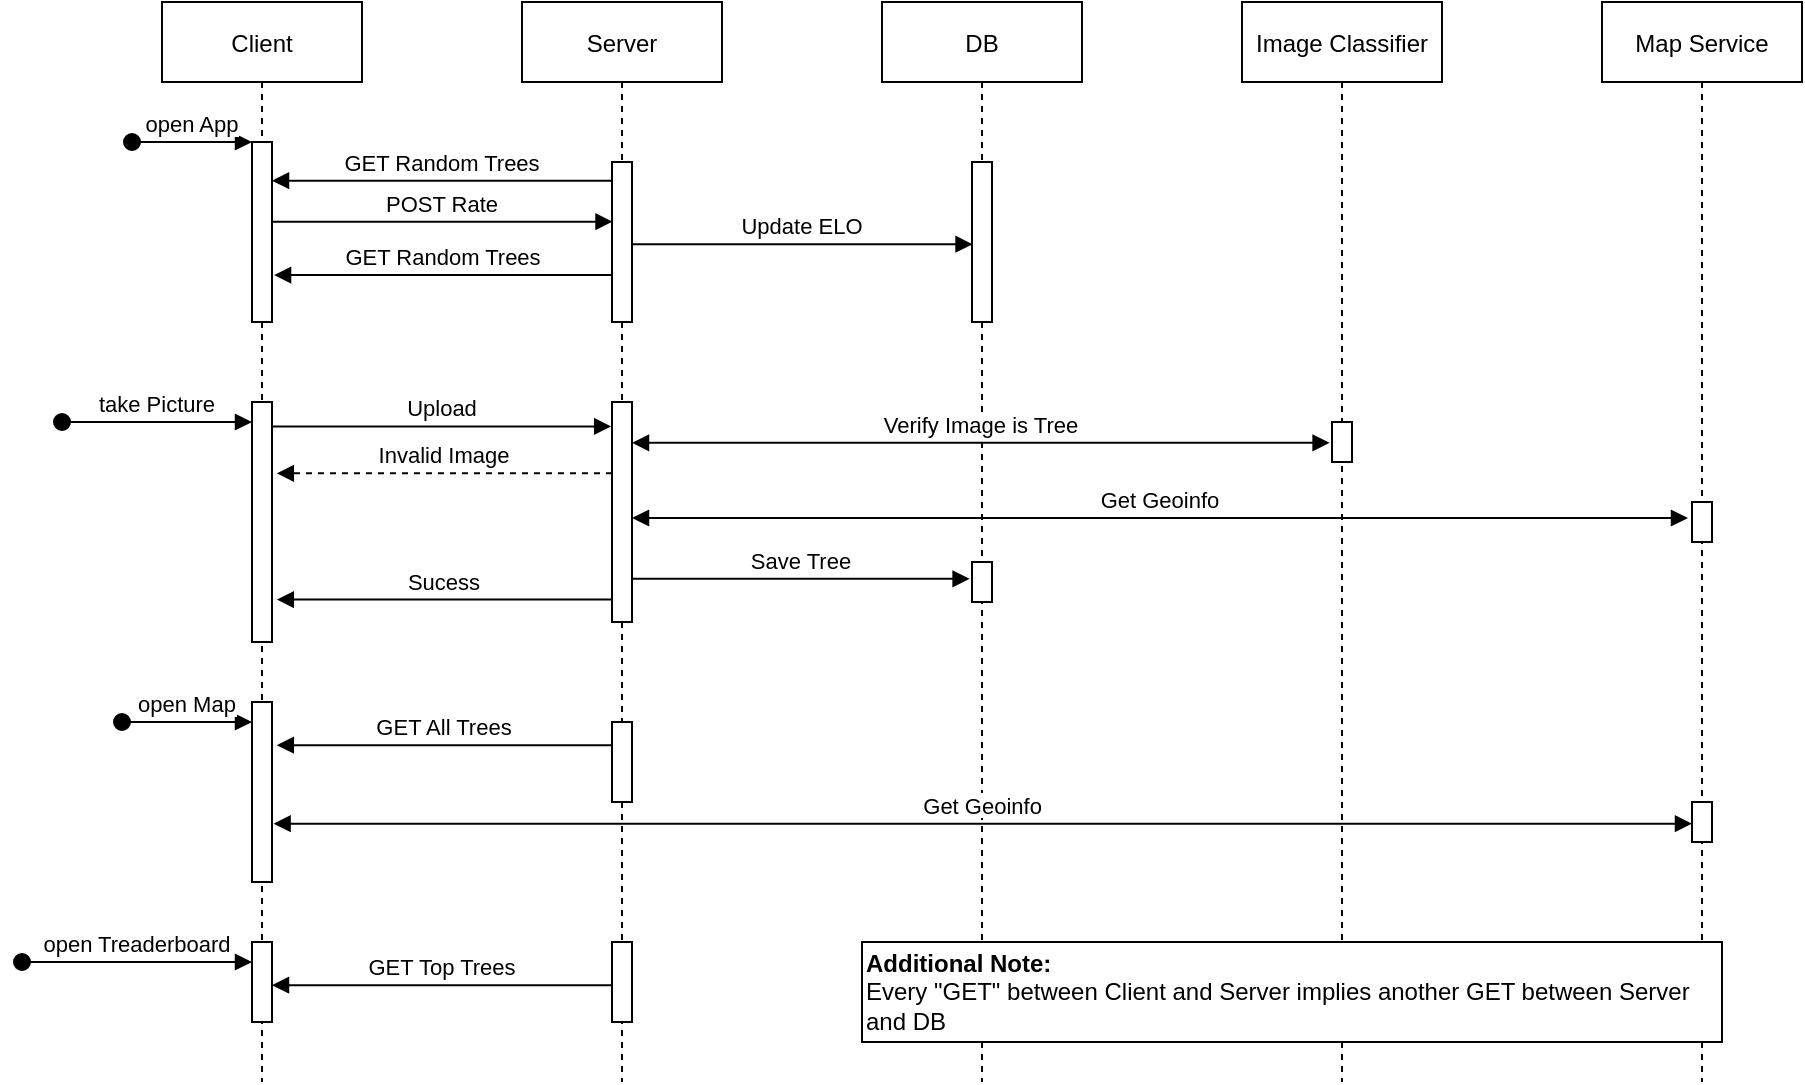 <mxfile version="16.0.2" type="device"><diagram id="kgpKYQtTHZ0yAKxKKP6v" name="Page-1"><mxGraphModel dx="757" dy="538" grid="1" gridSize="10" guides="1" tooltips="1" connect="1" arrows="1" fold="1" page="1" pageScale="1" pageWidth="850" pageHeight="1100" math="0" shadow="0"><root><mxCell id="0"/><mxCell id="1" parent="0"/><mxCell id="3nuBFxr9cyL0pnOWT2aG-1" value="Client" style="shape=umlLifeline;perimeter=lifelinePerimeter;container=1;collapsible=0;recursiveResize=0;rounded=0;shadow=0;strokeWidth=1;" parent="1" vertex="1"><mxGeometry x="120" y="80" width="100" height="540" as="geometry"/></mxCell><mxCell id="3nuBFxr9cyL0pnOWT2aG-2" value="" style="points=[];perimeter=orthogonalPerimeter;rounded=0;shadow=0;strokeWidth=1;" parent="3nuBFxr9cyL0pnOWT2aG-1" vertex="1"><mxGeometry x="45" y="70" width="10" height="90" as="geometry"/></mxCell><mxCell id="3nuBFxr9cyL0pnOWT2aG-3" value="open App" style="verticalAlign=bottom;startArrow=oval;endArrow=block;startSize=8;shadow=0;strokeWidth=1;" parent="3nuBFxr9cyL0pnOWT2aG-1" target="3nuBFxr9cyL0pnOWT2aG-2" edge="1"><mxGeometry relative="1" as="geometry"><mxPoint x="-15" y="70" as="sourcePoint"/></mxGeometry></mxCell><mxCell id="0fEgwG4OjpniwrnpptaY-19" value="" style="points=[];perimeter=orthogonalPerimeter;rounded=0;shadow=0;strokeWidth=1;" vertex="1" parent="3nuBFxr9cyL0pnOWT2aG-1"><mxGeometry x="45" y="200" width="10" height="120" as="geometry"/></mxCell><mxCell id="0fEgwG4OjpniwrnpptaY-28" value="" style="points=[];perimeter=orthogonalPerimeter;rounded=0;shadow=0;strokeWidth=1;" vertex="1" parent="3nuBFxr9cyL0pnOWT2aG-1"><mxGeometry x="45" y="350" width="10" height="90" as="geometry"/></mxCell><mxCell id="0fEgwG4OjpniwrnpptaY-29" value="open Map" style="verticalAlign=bottom;startArrow=oval;endArrow=block;startSize=8;shadow=0;strokeWidth=1;" edge="1" parent="3nuBFxr9cyL0pnOWT2aG-1" target="0fEgwG4OjpniwrnpptaY-28"><mxGeometry relative="1" as="geometry"><mxPoint x="-20" y="360" as="sourcePoint"/><mxPoint x="45" y="360" as="targetPoint"/></mxGeometry></mxCell><mxCell id="0fEgwG4OjpniwrnpptaY-40" value="" style="points=[];perimeter=orthogonalPerimeter;rounded=0;shadow=0;strokeWidth=1;" vertex="1" parent="3nuBFxr9cyL0pnOWT2aG-1"><mxGeometry x="45" y="470" width="10" height="40" as="geometry"/></mxCell><mxCell id="3nuBFxr9cyL0pnOWT2aG-5" value="Server" style="shape=umlLifeline;perimeter=lifelinePerimeter;container=1;collapsible=0;recursiveResize=0;rounded=0;shadow=0;strokeWidth=1;" parent="1" vertex="1"><mxGeometry x="300" y="80" width="100" height="540" as="geometry"/></mxCell><mxCell id="3nuBFxr9cyL0pnOWT2aG-6" value="" style="points=[];perimeter=orthogonalPerimeter;rounded=0;shadow=0;strokeWidth=1;" parent="3nuBFxr9cyL0pnOWT2aG-5" vertex="1"><mxGeometry x="45" y="80" width="10" height="80" as="geometry"/></mxCell><mxCell id="0fEgwG4OjpniwrnpptaY-15" value="" style="points=[];perimeter=orthogonalPerimeter;rounded=0;shadow=0;strokeWidth=1;" vertex="1" parent="3nuBFxr9cyL0pnOWT2aG-5"><mxGeometry x="45" y="200" width="10" height="110" as="geometry"/></mxCell><mxCell id="0fEgwG4OjpniwrnpptaY-36" value="" style="points=[];perimeter=orthogonalPerimeter;rounded=0;shadow=0;strokeWidth=1;" vertex="1" parent="3nuBFxr9cyL0pnOWT2aG-5"><mxGeometry x="45" y="360" width="10" height="40" as="geometry"/></mxCell><mxCell id="0fEgwG4OjpniwrnpptaY-42" value="" style="points=[];perimeter=orthogonalPerimeter;rounded=0;shadow=0;strokeWidth=1;" vertex="1" parent="3nuBFxr9cyL0pnOWT2aG-5"><mxGeometry x="45" y="470" width="10" height="40" as="geometry"/></mxCell><mxCell id="3nuBFxr9cyL0pnOWT2aG-8" value="POST Rate" style="verticalAlign=bottom;endArrow=block;entryX=0.026;entryY=0.373;shadow=0;strokeWidth=1;entryDx=0;entryDy=0;entryPerimeter=0;" parent="1" source="3nuBFxr9cyL0pnOWT2aG-2" target="3nuBFxr9cyL0pnOWT2aG-6" edge="1"><mxGeometry relative="1" as="geometry"><mxPoint x="275" y="160" as="sourcePoint"/></mxGeometry></mxCell><mxCell id="3nuBFxr9cyL0pnOWT2aG-9" value="GET Random Trees" style="verticalAlign=bottom;endArrow=block;entryX=1;entryY=0.215;shadow=0;strokeWidth=1;entryDx=0;entryDy=0;entryPerimeter=0;" parent="1" source="3nuBFxr9cyL0pnOWT2aG-6" target="3nuBFxr9cyL0pnOWT2aG-2" edge="1"><mxGeometry relative="1" as="geometry"><mxPoint x="240" y="200" as="sourcePoint"/></mxGeometry></mxCell><mxCell id="0fEgwG4OjpniwrnpptaY-1" value="DB" style="shape=umlLifeline;perimeter=lifelinePerimeter;container=1;collapsible=0;recursiveResize=0;rounded=0;shadow=0;strokeWidth=1;" vertex="1" parent="1"><mxGeometry x="480" y="80" width="100" height="540" as="geometry"/></mxCell><mxCell id="0fEgwG4OjpniwrnpptaY-2" value="" style="points=[];perimeter=orthogonalPerimeter;rounded=0;shadow=0;strokeWidth=1;" vertex="1" parent="0fEgwG4OjpniwrnpptaY-1"><mxGeometry x="45" y="80" width="10" height="80" as="geometry"/></mxCell><mxCell id="0fEgwG4OjpniwrnpptaY-44" value="" style="points=[];perimeter=orthogonalPerimeter;rounded=0;shadow=0;strokeWidth=1;" vertex="1" parent="0fEgwG4OjpniwrnpptaY-1"><mxGeometry x="45" y="280" width="10" height="20" as="geometry"/></mxCell><mxCell id="0fEgwG4OjpniwrnpptaY-4" value="Image Classifier" style="shape=umlLifeline;perimeter=lifelinePerimeter;container=1;collapsible=0;recursiveResize=0;rounded=0;shadow=0;strokeWidth=1;" vertex="1" parent="1"><mxGeometry x="660" y="80" width="100" height="540" as="geometry"/></mxCell><mxCell id="0fEgwG4OjpniwrnpptaY-5" value="" style="points=[];perimeter=orthogonalPerimeter;rounded=0;shadow=0;strokeWidth=1;" vertex="1" parent="0fEgwG4OjpniwrnpptaY-4"><mxGeometry x="45" y="210" width="10" height="20" as="geometry"/></mxCell><mxCell id="0fEgwG4OjpniwrnpptaY-7" value="Map Service" style="shape=umlLifeline;perimeter=lifelinePerimeter;container=1;collapsible=0;recursiveResize=0;rounded=0;shadow=0;strokeWidth=1;" vertex="1" parent="1"><mxGeometry x="840" y="80" width="100" height="540" as="geometry"/></mxCell><mxCell id="0fEgwG4OjpniwrnpptaY-8" value="" style="points=[];perimeter=orthogonalPerimeter;rounded=0;shadow=0;strokeWidth=1;" vertex="1" parent="0fEgwG4OjpniwrnpptaY-7"><mxGeometry x="45" y="250" width="10" height="20" as="geometry"/></mxCell><mxCell id="0fEgwG4OjpniwrnpptaY-35" value="" style="points=[];perimeter=orthogonalPerimeter;rounded=0;shadow=0;strokeWidth=1;" vertex="1" parent="0fEgwG4OjpniwrnpptaY-7"><mxGeometry x="45" y="400" width="10" height="20" as="geometry"/></mxCell><mxCell id="0fEgwG4OjpniwrnpptaY-10" value="Update ELO" style="verticalAlign=bottom;endArrow=block;entryX=0.026;entryY=0.514;shadow=0;strokeWidth=1;entryDx=0;entryDy=0;entryPerimeter=0;" edge="1" parent="1" source="3nuBFxr9cyL0pnOWT2aG-6" target="0fEgwG4OjpniwrnpptaY-2"><mxGeometry relative="1" as="geometry"><mxPoint x="380" y="200" as="sourcePoint"/><mxPoint x="525.77" y="220.0" as="targetPoint"/></mxGeometry></mxCell><mxCell id="0fEgwG4OjpniwrnpptaY-17" value="GET Random Trees" style="verticalAlign=bottom;endArrow=block;entryX=1.103;entryY=0.739;shadow=0;strokeWidth=1;entryDx=0;entryDy=0;entryPerimeter=0;" edge="1" parent="1" source="3nuBFxr9cyL0pnOWT2aG-6" target="3nuBFxr9cyL0pnOWT2aG-2"><mxGeometry relative="1" as="geometry"><mxPoint x="355" y="175.2" as="sourcePoint"/><mxPoint x="187.05" y="175.2" as="targetPoint"/></mxGeometry></mxCell><mxCell id="0fEgwG4OjpniwrnpptaY-18" value="take Picture" style="verticalAlign=bottom;startArrow=oval;endArrow=block;startSize=8;shadow=0;strokeWidth=1;" edge="1" parent="1" target="0fEgwG4OjpniwrnpptaY-19"><mxGeometry relative="1" as="geometry"><mxPoint x="70" y="290" as="sourcePoint"/><mxPoint x="175" y="160" as="targetPoint"/></mxGeometry></mxCell><mxCell id="0fEgwG4OjpniwrnpptaY-24" value="Upload" style="verticalAlign=bottom;endArrow=block;shadow=0;strokeWidth=1;entryX=-0.04;entryY=0.111;entryDx=0;entryDy=0;entryPerimeter=0;" edge="1" parent="1" source="0fEgwG4OjpniwrnpptaY-19" target="0fEgwG4OjpniwrnpptaY-15"><mxGeometry relative="1" as="geometry"><mxPoint x="185" y="199.84" as="sourcePoint"/><mxPoint x="340" y="290" as="targetPoint"/></mxGeometry></mxCell><mxCell id="0fEgwG4OjpniwrnpptaY-25" value="Verify Image is Tree" style="verticalAlign=bottom;endArrow=block;entryX=-0.12;entryY=0.52;shadow=0;strokeWidth=1;entryDx=0;entryDy=0;entryPerimeter=0;startArrow=block;startFill=1;" edge="1" parent="1" source="0fEgwG4OjpniwrnpptaY-15" target="0fEgwG4OjpniwrnpptaY-5"><mxGeometry relative="1" as="geometry"><mxPoint x="365" y="211.12" as="sourcePoint"/><mxPoint x="535.26" y="211.12" as="targetPoint"/></mxGeometry></mxCell><mxCell id="0fEgwG4OjpniwrnpptaY-27" value="Invalid Image" style="verticalAlign=bottom;endArrow=block;entryX=1.24;entryY=0.297;shadow=0;strokeWidth=1;entryDx=0;entryDy=0;entryPerimeter=0;dashed=1;" edge="1" parent="1" source="0fEgwG4OjpniwrnpptaY-15" target="0fEgwG4OjpniwrnpptaY-19"><mxGeometry relative="1" as="geometry"><mxPoint x="338.97" y="400" as="sourcePoint"/><mxPoint x="170.0" y="400" as="targetPoint"/></mxGeometry></mxCell><mxCell id="0fEgwG4OjpniwrnpptaY-32" value="Get Geoinfo" style="verticalAlign=bottom;endArrow=block;entryX=-0.2;entryY=0.4;shadow=0;strokeWidth=1;entryDx=0;entryDy=0;entryPerimeter=0;startArrow=block;startFill=1;" edge="1" parent="1" source="0fEgwG4OjpniwrnpptaY-15" target="0fEgwG4OjpniwrnpptaY-8"><mxGeometry relative="1" as="geometry"><mxPoint x="365" y="307.48" as="sourcePoint"/><mxPoint x="713.72" y="307.48" as="targetPoint"/></mxGeometry></mxCell><mxCell id="0fEgwG4OjpniwrnpptaY-33" value="Sucess" style="verticalAlign=bottom;endArrow=block;entryX=1.24;entryY=0.823;shadow=0;strokeWidth=1;entryDx=0;entryDy=0;entryPerimeter=0;" edge="1" parent="1" source="0fEgwG4OjpniwrnpptaY-15" target="0fEgwG4OjpniwrnpptaY-19"><mxGeometry relative="1" as="geometry"><mxPoint x="355" y="226.51" as="sourcePoint"/><mxPoint x="186.03" y="226.51" as="targetPoint"/></mxGeometry></mxCell><mxCell id="0fEgwG4OjpniwrnpptaY-34" value="Get Geoinfo" style="verticalAlign=bottom;endArrow=block;shadow=0;strokeWidth=1;startArrow=block;startFill=1;exitX=1.08;exitY=0.676;exitDx=0;exitDy=0;exitPerimeter=0;" edge="1" parent="1" source="0fEgwG4OjpniwrnpptaY-28" target="0fEgwG4OjpniwrnpptaY-35"><mxGeometry relative="1" as="geometry"><mxPoint x="280" y="460" as="sourcePoint"/><mxPoint x="808" y="460" as="targetPoint"/></mxGeometry></mxCell><mxCell id="0fEgwG4OjpniwrnpptaY-38" value="GET All Trees" style="verticalAlign=bottom;endArrow=block;entryX=1.24;entryY=0.24;shadow=0;strokeWidth=1;entryDx=0;entryDy=0;entryPerimeter=0;" edge="1" parent="1" source="0fEgwG4OjpniwrnpptaY-36" target="0fEgwG4OjpniwrnpptaY-28"><mxGeometry relative="1" as="geometry"><mxPoint x="345" y="450" as="sourcePoint"/><mxPoint x="175" y="450" as="targetPoint"/></mxGeometry></mxCell><mxCell id="0fEgwG4OjpniwrnpptaY-39" value="open Treaderboard" style="verticalAlign=bottom;startArrow=oval;endArrow=block;startSize=8;shadow=0;strokeWidth=1;" edge="1" parent="1" target="0fEgwG4OjpniwrnpptaY-40"><mxGeometry relative="1" as="geometry"><mxPoint x="50" y="560" as="sourcePoint"/><mxPoint x="175" y="450" as="targetPoint"/></mxGeometry></mxCell><mxCell id="0fEgwG4OjpniwrnpptaY-43" value="GET Top Trees" style="verticalAlign=bottom;endArrow=block;entryX=1;entryY=0.54;shadow=0;strokeWidth=1;entryDx=0;entryDy=0;entryPerimeter=0;" edge="1" parent="1" source="0fEgwG4OjpniwrnpptaY-42" target="0fEgwG4OjpniwrnpptaY-40"><mxGeometry relative="1" as="geometry"><mxPoint x="345" y="640" as="sourcePoint"/><mxPoint x="177.4" y="640" as="targetPoint"/></mxGeometry></mxCell><mxCell id="0fEgwG4OjpniwrnpptaY-45" value="Save Tree" style="verticalAlign=bottom;endArrow=block;entryX=-0.12;entryY=0.42;shadow=0;strokeWidth=1;entryDx=0;entryDy=0;entryPerimeter=0;" edge="1" parent="1" source="0fEgwG4OjpniwrnpptaY-15" target="0fEgwG4OjpniwrnpptaY-44"><mxGeometry relative="1" as="geometry"><mxPoint x="360" y="389.6" as="sourcePoint"/><mxPoint x="530.26" y="389.6" as="targetPoint"/></mxGeometry></mxCell><mxCell id="0fEgwG4OjpniwrnpptaY-47" value="&lt;b&gt;Additional Note:&lt;/b&gt;&lt;br&gt;Every &quot;GET&quot; between Client and Server implies another GET between Server and DB" style="rounded=0;whiteSpace=wrap;html=1;align=left;" vertex="1" parent="1"><mxGeometry x="470" y="550" width="430" height="50" as="geometry"/></mxCell></root></mxGraphModel></diagram></mxfile>